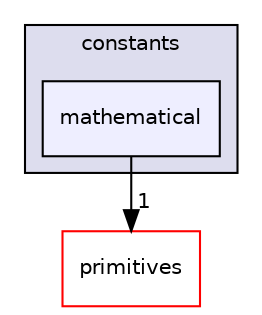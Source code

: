 digraph "src/OpenFOAM/global/constants/mathematical" {
  bgcolor=transparent;
  compound=true
  node [ fontsize="10", fontname="Helvetica"];
  edge [ labelfontsize="10", labelfontname="Helvetica"];
  subgraph clusterdir_b19db2d11b7f3a11ba09bd713d4f9fa8 {
    graph [ bgcolor="#ddddee", pencolor="black", label="constants" fontname="Helvetica", fontsize="10", URL="dir_b19db2d11b7f3a11ba09bd713d4f9fa8.html"]
  dir_f2c9a2d2c9f9a7a5c230d027402c3ec0 [shape=box, label="mathematical", style="filled", fillcolor="#eeeeff", pencolor="black", URL="dir_f2c9a2d2c9f9a7a5c230d027402c3ec0.html"];
  }
  dir_3e50f45338116b169052b428016851aa [shape=box label="primitives" color="red" URL="dir_3e50f45338116b169052b428016851aa.html"];
  dir_f2c9a2d2c9f9a7a5c230d027402c3ec0->dir_3e50f45338116b169052b428016851aa [headlabel="1", labeldistance=1.5 headhref="dir_002096_002313.html"];
}
